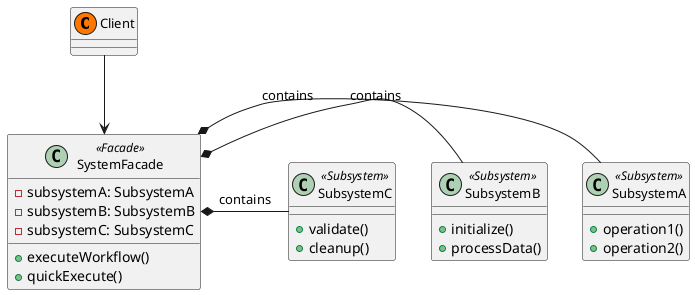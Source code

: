 @startuml
skinparam classFontSize 13

class Client << (C,#FF7700) >> {
}

class SystemFacade << Facade >> {
  - subsystemA: SubsystemA
  - subsystemB: SubsystemB
  - subsystemC: SubsystemC
  + executeWorkflow()
  + quickExecute()
}

class SubsystemA << Subsystem >> {
  + operation1()
  + operation2()
}

class SubsystemB << Subsystem >> {
  + initialize()
  + processData()
}

class SubsystemC << Subsystem >> {
  + validate()
  + cleanup()
}

Client --> SystemFacade
SystemFacade *- SubsystemA : contains
SystemFacade *- SubsystemB : contains
SystemFacade *- SubsystemC : contains
@enduml
